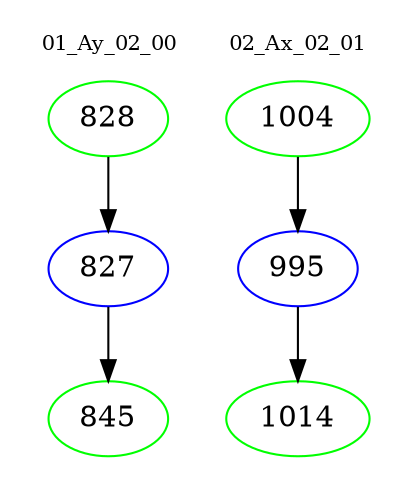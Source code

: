 digraph{
subgraph cluster_0 {
color = white
label = "01_Ay_02_00";
fontsize=10;
T0_828 [label="828", color="green"]
T0_828 -> T0_827 [color="black"]
T0_827 [label="827", color="blue"]
T0_827 -> T0_845 [color="black"]
T0_845 [label="845", color="green"]
}
subgraph cluster_1 {
color = white
label = "02_Ax_02_01";
fontsize=10;
T1_1004 [label="1004", color="green"]
T1_1004 -> T1_995 [color="black"]
T1_995 [label="995", color="blue"]
T1_995 -> T1_1014 [color="black"]
T1_1014 [label="1014", color="green"]
}
}
